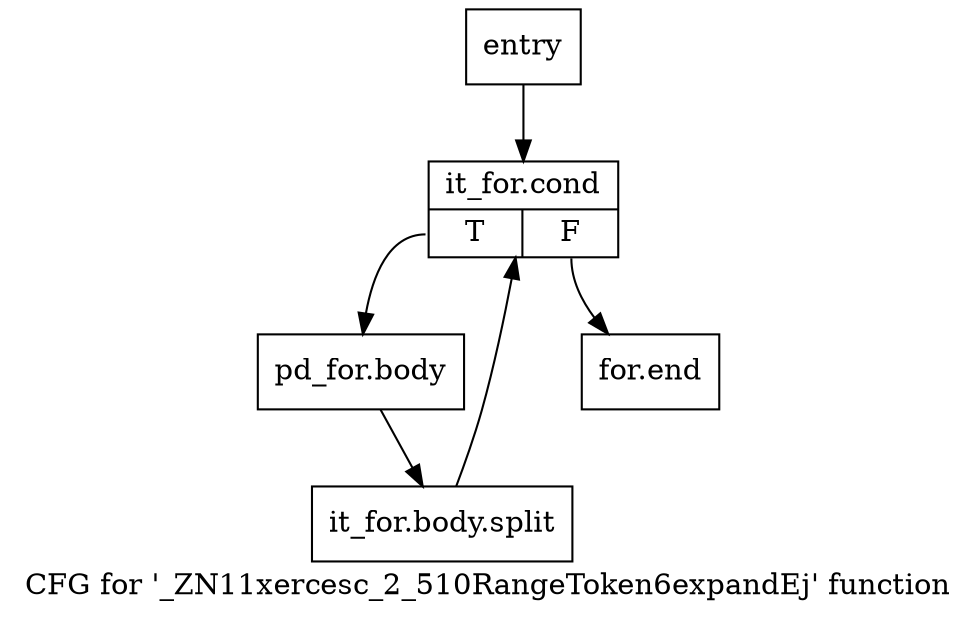 digraph "CFG for '_ZN11xercesc_2_510RangeToken6expandEj' function" {
	label="CFG for '_ZN11xercesc_2_510RangeToken6expandEj' function";

	Node0x3e420d0 [shape=record,label="{entry}"];
	Node0x3e420d0 -> Node0x3e42120;
	Node0x3e42120 [shape=record,label="{it_for.cond|{<s0>T|<s1>F}}"];
	Node0x3e42120:s0 -> Node0x3e42170;
	Node0x3e42120:s1 -> Node0x3e421c0;
	Node0x3e42170 [shape=record,label="{pd_for.body}"];
	Node0x3e42170 -> Node0xacb93a0;
	Node0xacb93a0 [shape=record,label="{it_for.body.split}"];
	Node0xacb93a0 -> Node0x3e42120;
	Node0x3e421c0 [shape=record,label="{for.end}"];
}
